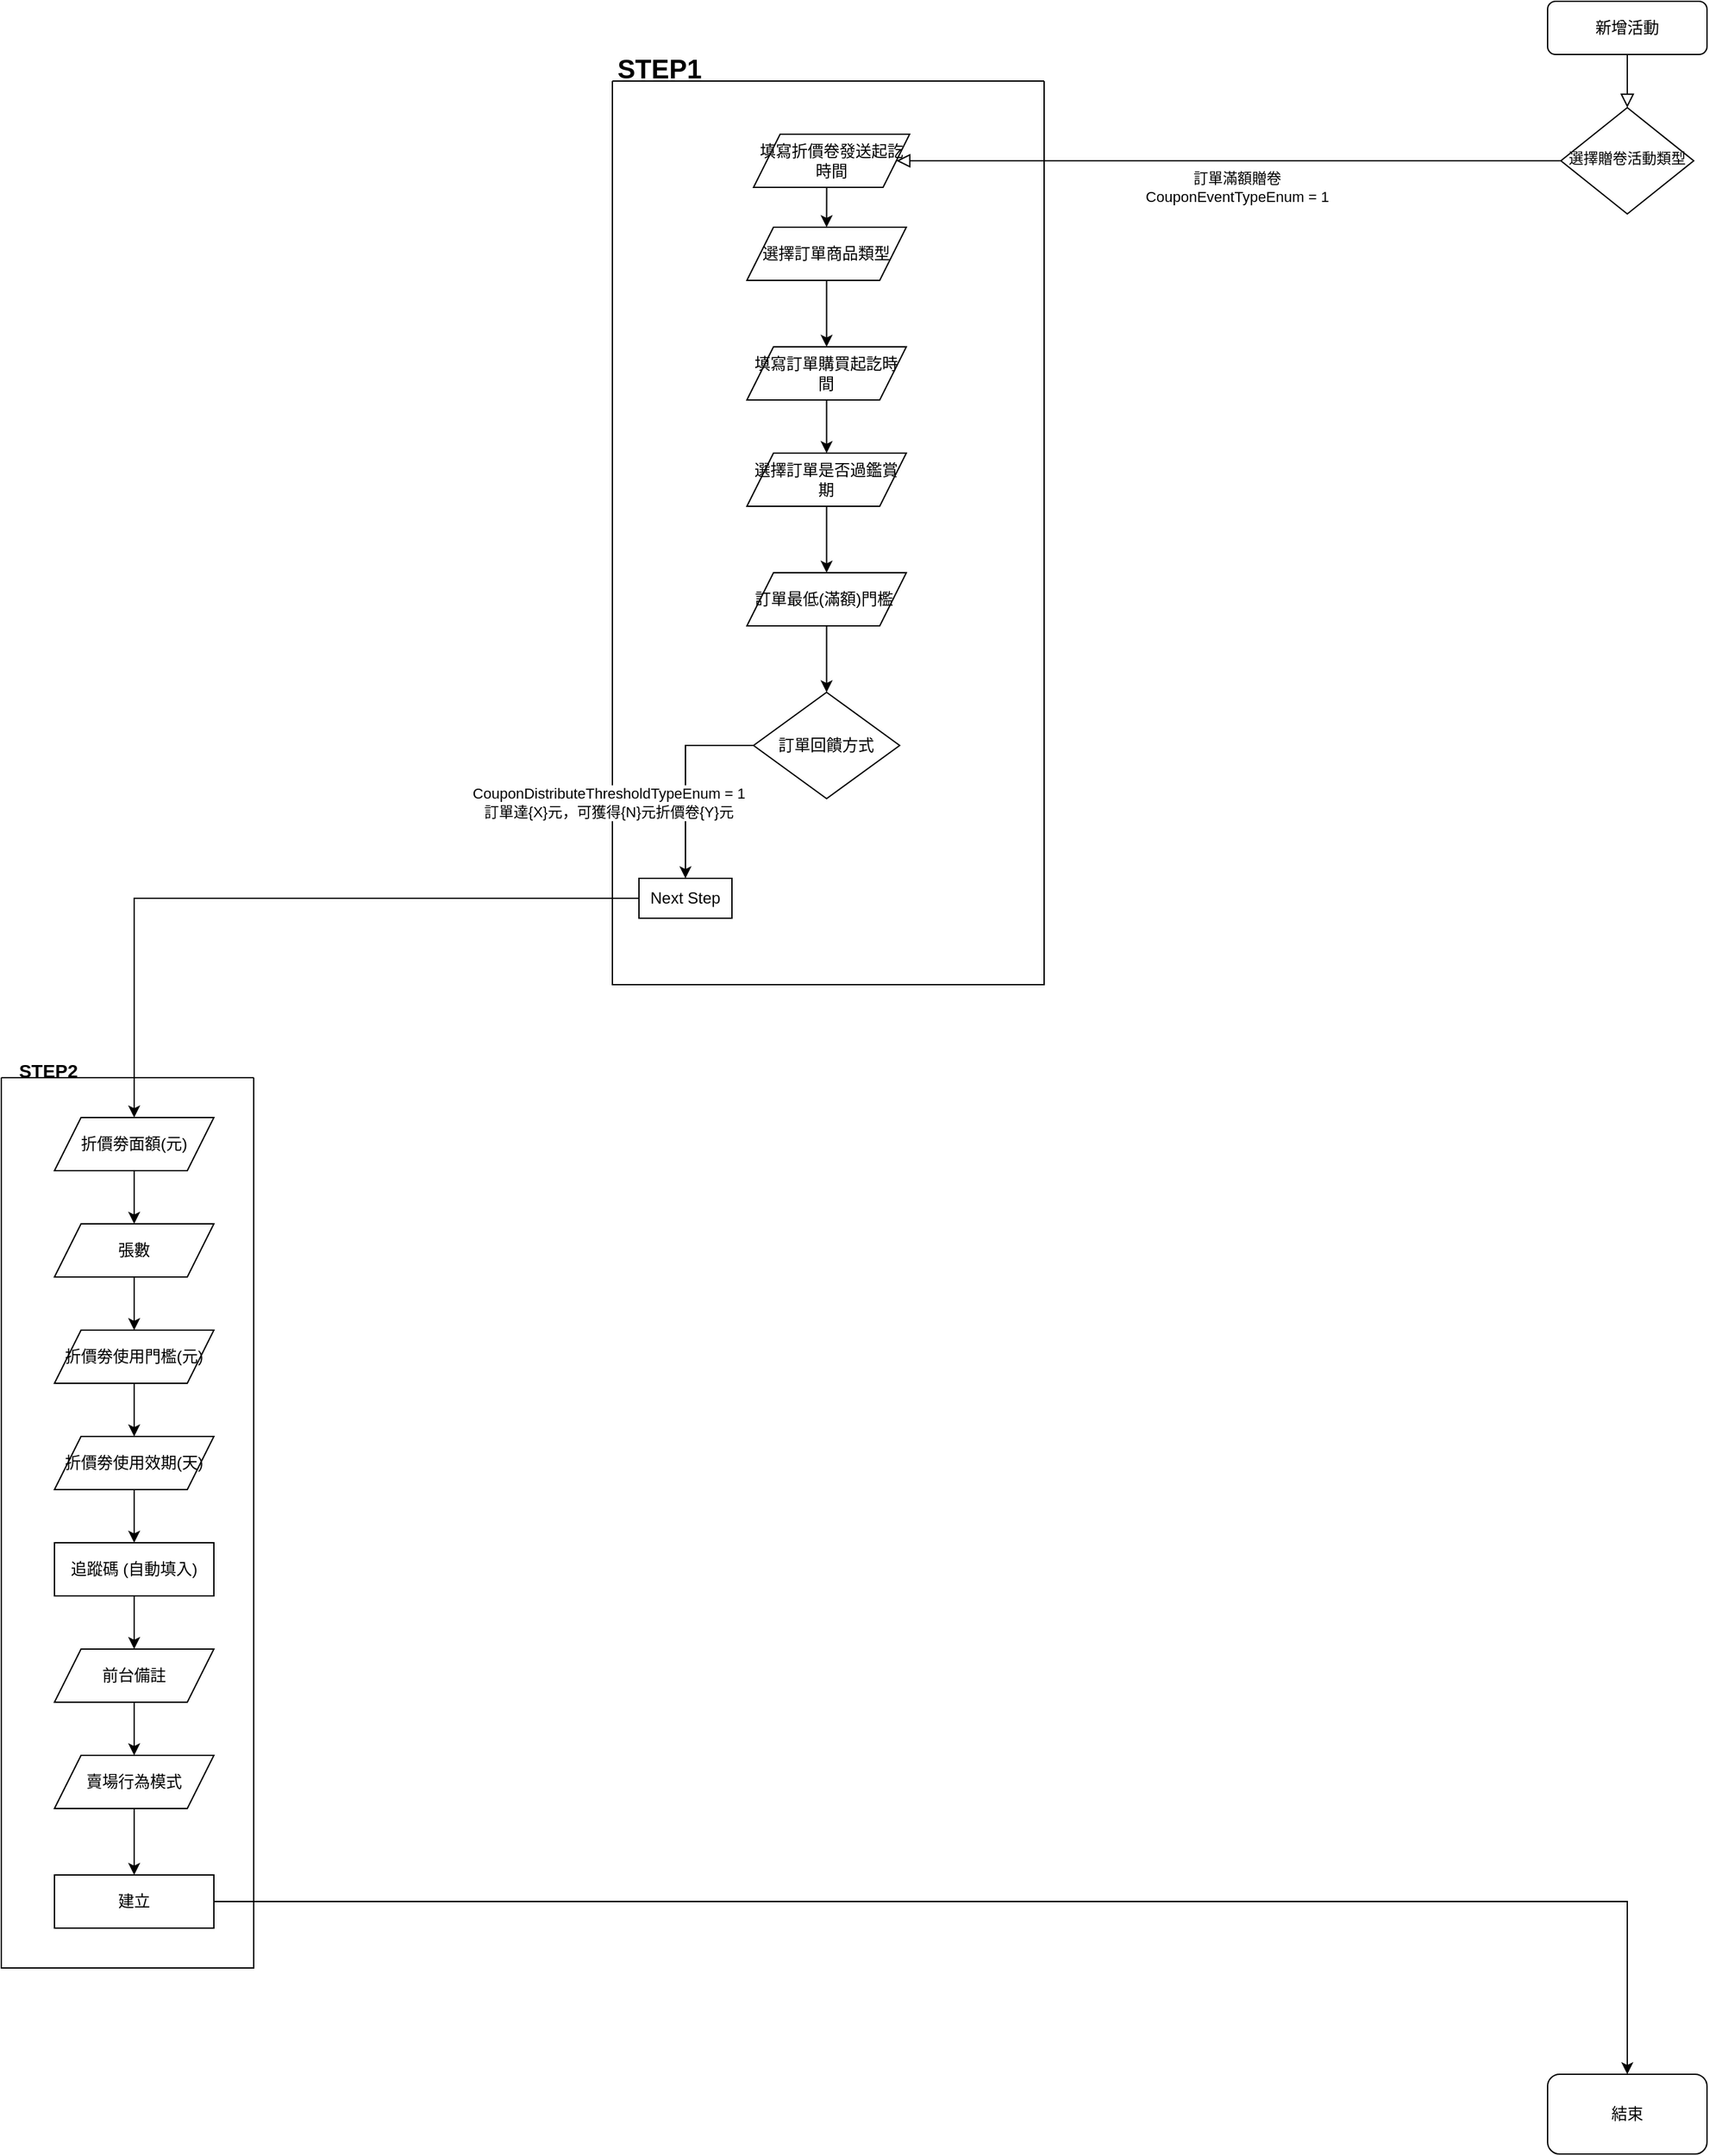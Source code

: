 <mxfile version="24.3.0" type="github">
  <diagram id="C5RBs43oDa-KdzZeNtuy" name="Page-1">
    <mxGraphModel dx="2736" dy="1048" grid="1" gridSize="10" guides="1" tooltips="1" connect="1" arrows="1" fold="1" page="1" pageScale="1" pageWidth="827" pageHeight="1169" background="none" math="0" shadow="0">
      <root>
        <mxCell id="WIyWlLk6GJQsqaUBKTNV-0" />
        <mxCell id="WIyWlLk6GJQsqaUBKTNV-1" parent="WIyWlLk6GJQsqaUBKTNV-0" />
        <mxCell id="lh2tGht62M5ew2MT8YxI-20" value="" style="swimlane;startSize=0;" vertex="1" parent="WIyWlLk6GJQsqaUBKTNV-1">
          <mxGeometry x="-350" y="90" width="325" height="680" as="geometry">
            <mxRectangle x="585" y="110" width="50" height="40" as="alternateBounds" />
          </mxGeometry>
        </mxCell>
        <mxCell id="WIyWlLk6GJQsqaUBKTNV-7" value="填寫折價卷發送起訖時間" style="shape=parallelogram;perimeter=parallelogramPerimeter;whiteSpace=wrap;html=1;fixedSize=1;" parent="lh2tGht62M5ew2MT8YxI-20" vertex="1">
          <mxGeometry x="106.25" y="40" width="117.5" height="40" as="geometry" />
        </mxCell>
        <mxCell id="lh2tGht62M5ew2MT8YxI-5" value="選擇訂單商品類型" style="shape=parallelogram;perimeter=parallelogramPerimeter;whiteSpace=wrap;html=1;fixedSize=1;" vertex="1" parent="lh2tGht62M5ew2MT8YxI-20">
          <mxGeometry x="101.25" y="110" width="120" height="40" as="geometry" />
        </mxCell>
        <mxCell id="lh2tGht62M5ew2MT8YxI-2" style="edgeStyle=orthogonalEdgeStyle;rounded=0;orthogonalLoop=1;jettySize=auto;html=1;exitX=0.5;exitY=1;exitDx=0;exitDy=0;entryX=0.5;entryY=0;entryDx=0;entryDy=0;" edge="1" parent="lh2tGht62M5ew2MT8YxI-20" source="WIyWlLk6GJQsqaUBKTNV-7" target="lh2tGht62M5ew2MT8YxI-5">
          <mxGeometry relative="1" as="geometry">
            <mxPoint x="171.25" y="140" as="targetPoint" />
            <Array as="points">
              <mxPoint x="161.25" y="80" />
            </Array>
          </mxGeometry>
        </mxCell>
        <mxCell id="lh2tGht62M5ew2MT8YxI-7" value="填寫訂單購買起訖時間" style="shape=parallelogram;perimeter=parallelogramPerimeter;whiteSpace=wrap;html=1;fixedSize=1;" vertex="1" parent="lh2tGht62M5ew2MT8YxI-20">
          <mxGeometry x="101.25" y="200" width="120" height="40" as="geometry" />
        </mxCell>
        <mxCell id="lh2tGht62M5ew2MT8YxI-8" style="edgeStyle=orthogonalEdgeStyle;rounded=0;orthogonalLoop=1;jettySize=auto;html=1;" edge="1" parent="lh2tGht62M5ew2MT8YxI-20" source="lh2tGht62M5ew2MT8YxI-5" target="lh2tGht62M5ew2MT8YxI-7">
          <mxGeometry relative="1" as="geometry" />
        </mxCell>
        <mxCell id="lh2tGht62M5ew2MT8YxI-9" value="選擇訂單是否過鑑賞期" style="shape=parallelogram;perimeter=parallelogramPerimeter;whiteSpace=wrap;html=1;fixedSize=1;" vertex="1" parent="lh2tGht62M5ew2MT8YxI-20">
          <mxGeometry x="101.25" y="280" width="120" height="40" as="geometry" />
        </mxCell>
        <mxCell id="lh2tGht62M5ew2MT8YxI-10" style="edgeStyle=orthogonalEdgeStyle;rounded=0;orthogonalLoop=1;jettySize=auto;html=1;exitX=0.5;exitY=1;exitDx=0;exitDy=0;entryX=0.5;entryY=0;entryDx=0;entryDy=0;" edge="1" parent="lh2tGht62M5ew2MT8YxI-20" source="lh2tGht62M5ew2MT8YxI-7" target="lh2tGht62M5ew2MT8YxI-9">
          <mxGeometry relative="1" as="geometry" />
        </mxCell>
        <mxCell id="lh2tGht62M5ew2MT8YxI-12" value="訂單最低(滿額)門檻&amp;nbsp;" style="shape=parallelogram;perimeter=parallelogramPerimeter;whiteSpace=wrap;html=1;fixedSize=1;" vertex="1" parent="lh2tGht62M5ew2MT8YxI-20">
          <mxGeometry x="101.25" y="370" width="120" height="40" as="geometry" />
        </mxCell>
        <mxCell id="lh2tGht62M5ew2MT8YxI-13" style="edgeStyle=orthogonalEdgeStyle;rounded=0;orthogonalLoop=1;jettySize=auto;html=1;" edge="1" parent="lh2tGht62M5ew2MT8YxI-20" source="lh2tGht62M5ew2MT8YxI-9" target="lh2tGht62M5ew2MT8YxI-12">
          <mxGeometry relative="1" as="geometry" />
        </mxCell>
        <mxCell id="lh2tGht62M5ew2MT8YxI-14" value="訂單回饋方式" style="rhombus;whiteSpace=wrap;html=1;" vertex="1" parent="lh2tGht62M5ew2MT8YxI-20">
          <mxGeometry x="106.25" y="460" width="110" height="80" as="geometry" />
        </mxCell>
        <mxCell id="lh2tGht62M5ew2MT8YxI-15" style="edgeStyle=orthogonalEdgeStyle;rounded=0;orthogonalLoop=1;jettySize=auto;html=1;entryX=0.5;entryY=0;entryDx=0;entryDy=0;" edge="1" parent="lh2tGht62M5ew2MT8YxI-20" source="lh2tGht62M5ew2MT8YxI-12" target="lh2tGht62M5ew2MT8YxI-14">
          <mxGeometry relative="1" as="geometry" />
        </mxCell>
        <mxCell id="lh2tGht62M5ew2MT8YxI-45" value="Next Step" style="rounded=0;whiteSpace=wrap;html=1;" vertex="1" parent="lh2tGht62M5ew2MT8YxI-20">
          <mxGeometry x="20" y="600" width="70" height="30" as="geometry" />
        </mxCell>
        <mxCell id="lh2tGht62M5ew2MT8YxI-17" style="edgeStyle=orthogonalEdgeStyle;rounded=0;orthogonalLoop=1;jettySize=auto;html=1;entryX=0.5;entryY=0;entryDx=0;entryDy=0;" edge="1" parent="lh2tGht62M5ew2MT8YxI-20" source="lh2tGht62M5ew2MT8YxI-14" target="lh2tGht62M5ew2MT8YxI-45">
          <mxGeometry relative="1" as="geometry" />
        </mxCell>
        <mxCell id="lh2tGht62M5ew2MT8YxI-19" value="CouponDistributeThresholdTypeEnum = 1&lt;div&gt;訂單達{X}元，可獲得{N}元折價卷{Y}元&lt;/div&gt;" style="edgeLabel;html=1;align=center;verticalAlign=middle;resizable=0;points=[];" vertex="1" connectable="0" parent="lh2tGht62M5ew2MT8YxI-17">
          <mxGeometry x="-0.309" y="-1" relative="1" as="geometry">
            <mxPoint x="-57" y="41" as="offset" />
          </mxGeometry>
        </mxCell>
        <mxCell id="lh2tGht62M5ew2MT8YxI-22" value="&lt;b&gt;&lt;font style=&quot;font-size: 20px;&quot;&gt;STEP1&lt;/font&gt;&lt;/b&gt;" style="text;html=1;align=center;verticalAlign=middle;resizable=0;points=[];autosize=1;strokeColor=none;fillColor=none;" vertex="1" parent="lh2tGht62M5ew2MT8YxI-20">
          <mxGeometry x="-10" y="-30" width="90" height="40" as="geometry" />
        </mxCell>
        <mxCell id="WIyWlLk6GJQsqaUBKTNV-2" value="" style="rounded=0;html=1;jettySize=auto;orthogonalLoop=1;fontSize=11;endArrow=block;endFill=0;endSize=8;strokeWidth=1;shadow=0;labelBackgroundColor=none;edgeStyle=orthogonalEdgeStyle;" parent="WIyWlLk6GJQsqaUBKTNV-1" source="WIyWlLk6GJQsqaUBKTNV-3" target="WIyWlLk6GJQsqaUBKTNV-6" edge="1">
          <mxGeometry relative="1" as="geometry" />
        </mxCell>
        <mxCell id="WIyWlLk6GJQsqaUBKTNV-3" value="新增活動" style="rounded=1;whiteSpace=wrap;html=1;fontSize=12;glass=0;strokeWidth=1;shadow=0;" parent="WIyWlLk6GJQsqaUBKTNV-1" vertex="1">
          <mxGeometry x="354" y="30" width="120" height="40" as="geometry" />
        </mxCell>
        <mxCell id="WIyWlLk6GJQsqaUBKTNV-5" value="訂單滿額贈卷&lt;div&gt;CouponEventTypeEnum = 1&lt;/div&gt;" style="edgeStyle=orthogonalEdgeStyle;rounded=0;html=1;jettySize=auto;orthogonalLoop=1;fontSize=11;endArrow=block;endFill=0;endSize=8;strokeWidth=1;shadow=0;labelBackgroundColor=none;exitX=0;exitY=0.5;exitDx=0;exitDy=0;" parent="WIyWlLk6GJQsqaUBKTNV-1" source="WIyWlLk6GJQsqaUBKTNV-6" target="WIyWlLk6GJQsqaUBKTNV-7" edge="1">
          <mxGeometry x="-0.022" y="20" relative="1" as="geometry">
            <mxPoint as="offset" />
          </mxGeometry>
        </mxCell>
        <mxCell id="WIyWlLk6GJQsqaUBKTNV-6" value="&lt;font style=&quot;font-size: 11px;&quot;&gt;選擇贈卷活動類型&lt;/font&gt;" style="rhombus;whiteSpace=wrap;html=1;shadow=0;fontFamily=Helvetica;fontSize=12;align=center;strokeWidth=1;spacing=6;spacingTop=-4;" parent="WIyWlLk6GJQsqaUBKTNV-1" vertex="1">
          <mxGeometry x="364" y="110" width="100" height="80" as="geometry" />
        </mxCell>
        <mxCell id="lh2tGht62M5ew2MT8YxI-25" value="" style="swimlane;startSize=0;" vertex="1" parent="WIyWlLk6GJQsqaUBKTNV-1">
          <mxGeometry x="-810" y="840" width="190" height="670" as="geometry" />
        </mxCell>
        <mxCell id="lh2tGht62M5ew2MT8YxI-29" style="edgeStyle=orthogonalEdgeStyle;rounded=0;orthogonalLoop=1;jettySize=auto;html=1;" edge="1" parent="lh2tGht62M5ew2MT8YxI-25" source="lh2tGht62M5ew2MT8YxI-16" target="lh2tGht62M5ew2MT8YxI-28">
          <mxGeometry relative="1" as="geometry" />
        </mxCell>
        <mxCell id="lh2tGht62M5ew2MT8YxI-16" value="折價劵面額(元)" style="shape=parallelogram;perimeter=parallelogramPerimeter;whiteSpace=wrap;html=1;fixedSize=1;" vertex="1" parent="lh2tGht62M5ew2MT8YxI-25">
          <mxGeometry x="40" y="30" width="120" height="40" as="geometry" />
        </mxCell>
        <mxCell id="lh2tGht62M5ew2MT8YxI-26" value="STEP2" style="text;html=1;align=center;verticalAlign=middle;resizable=0;points=[];autosize=1;strokeColor=none;fillColor=none;fontStyle=1;fontSize=14;" vertex="1" parent="lh2tGht62M5ew2MT8YxI-25">
          <mxGeometry y="-20" width="70" height="30" as="geometry" />
        </mxCell>
        <mxCell id="lh2tGht62M5ew2MT8YxI-27" style="edgeStyle=orthogonalEdgeStyle;rounded=0;orthogonalLoop=1;jettySize=auto;html=1;exitX=0.5;exitY=1;exitDx=0;exitDy=0;" edge="1" parent="lh2tGht62M5ew2MT8YxI-25" source="lh2tGht62M5ew2MT8YxI-16" target="lh2tGht62M5ew2MT8YxI-16">
          <mxGeometry relative="1" as="geometry" />
        </mxCell>
        <mxCell id="lh2tGht62M5ew2MT8YxI-36" style="edgeStyle=orthogonalEdgeStyle;rounded=0;orthogonalLoop=1;jettySize=auto;html=1;entryX=0.5;entryY=0;entryDx=0;entryDy=0;" edge="1" parent="lh2tGht62M5ew2MT8YxI-25" source="lh2tGht62M5ew2MT8YxI-28" target="lh2tGht62M5ew2MT8YxI-30">
          <mxGeometry relative="1" as="geometry" />
        </mxCell>
        <mxCell id="lh2tGht62M5ew2MT8YxI-28" value="張數" style="shape=parallelogram;perimeter=parallelogramPerimeter;whiteSpace=wrap;html=1;fixedSize=1;" vertex="1" parent="lh2tGht62M5ew2MT8YxI-25">
          <mxGeometry x="40" y="110" width="120" height="40" as="geometry" />
        </mxCell>
        <mxCell id="lh2tGht62M5ew2MT8YxI-37" style="edgeStyle=orthogonalEdgeStyle;rounded=0;orthogonalLoop=1;jettySize=auto;html=1;" edge="1" parent="lh2tGht62M5ew2MT8YxI-25" source="lh2tGht62M5ew2MT8YxI-30" target="lh2tGht62M5ew2MT8YxI-31">
          <mxGeometry relative="1" as="geometry" />
        </mxCell>
        <mxCell id="lh2tGht62M5ew2MT8YxI-30" value="折價劵使用門檻(元)" style="shape=parallelogram;perimeter=parallelogramPerimeter;whiteSpace=wrap;html=1;fixedSize=1;" vertex="1" parent="lh2tGht62M5ew2MT8YxI-25">
          <mxGeometry x="40" y="190" width="120" height="40" as="geometry" />
        </mxCell>
        <mxCell id="lh2tGht62M5ew2MT8YxI-38" style="edgeStyle=orthogonalEdgeStyle;rounded=0;orthogonalLoop=1;jettySize=auto;html=1;" edge="1" parent="lh2tGht62M5ew2MT8YxI-25" source="lh2tGht62M5ew2MT8YxI-31" target="lh2tGht62M5ew2MT8YxI-32">
          <mxGeometry relative="1" as="geometry" />
        </mxCell>
        <mxCell id="lh2tGht62M5ew2MT8YxI-31" value="折價劵使用效期(天)" style="shape=parallelogram;perimeter=parallelogramPerimeter;whiteSpace=wrap;html=1;fixedSize=1;" vertex="1" parent="lh2tGht62M5ew2MT8YxI-25">
          <mxGeometry x="40" y="270" width="120" height="40" as="geometry" />
        </mxCell>
        <mxCell id="lh2tGht62M5ew2MT8YxI-41" style="edgeStyle=orthogonalEdgeStyle;rounded=0;orthogonalLoop=1;jettySize=auto;html=1;entryX=0.5;entryY=0;entryDx=0;entryDy=0;" edge="1" parent="lh2tGht62M5ew2MT8YxI-25" source="lh2tGht62M5ew2MT8YxI-32" target="lh2tGht62M5ew2MT8YxI-39">
          <mxGeometry relative="1" as="geometry" />
        </mxCell>
        <mxCell id="lh2tGht62M5ew2MT8YxI-32" value="&lt;div&gt;追蹤碼 (自動填入)&lt;/div&gt;" style="rounded=0;whiteSpace=wrap;html=1;" vertex="1" parent="lh2tGht62M5ew2MT8YxI-25">
          <mxGeometry x="40" y="350" width="120" height="40" as="geometry" />
        </mxCell>
        <mxCell id="lh2tGht62M5ew2MT8YxI-43" style="edgeStyle=orthogonalEdgeStyle;rounded=0;orthogonalLoop=1;jettySize=auto;html=1;" edge="1" parent="lh2tGht62M5ew2MT8YxI-25" source="lh2tGht62M5ew2MT8YxI-39" target="lh2tGht62M5ew2MT8YxI-42">
          <mxGeometry relative="1" as="geometry" />
        </mxCell>
        <mxCell id="lh2tGht62M5ew2MT8YxI-39" value="&lt;div&gt;前台備註&lt;/div&gt;" style="shape=parallelogram;perimeter=parallelogramPerimeter;whiteSpace=wrap;html=1;fixedSize=1;" vertex="1" parent="lh2tGht62M5ew2MT8YxI-25">
          <mxGeometry x="40" y="430" width="120" height="40" as="geometry" />
        </mxCell>
        <mxCell id="lh2tGht62M5ew2MT8YxI-48" style="edgeStyle=orthogonalEdgeStyle;rounded=0;orthogonalLoop=1;jettySize=auto;html=1;entryX=0.5;entryY=0;entryDx=0;entryDy=0;" edge="1" parent="lh2tGht62M5ew2MT8YxI-25" source="lh2tGht62M5ew2MT8YxI-42" target="lh2tGht62M5ew2MT8YxI-47">
          <mxGeometry relative="1" as="geometry" />
        </mxCell>
        <mxCell id="lh2tGht62M5ew2MT8YxI-42" value="&lt;div&gt;賣場行為模式&lt;/div&gt;" style="shape=parallelogram;perimeter=parallelogramPerimeter;whiteSpace=wrap;html=1;fixedSize=1;" vertex="1" parent="lh2tGht62M5ew2MT8YxI-25">
          <mxGeometry x="40" y="510" width="120" height="40" as="geometry" />
        </mxCell>
        <mxCell id="lh2tGht62M5ew2MT8YxI-47" value="建立" style="rounded=0;whiteSpace=wrap;html=1;" vertex="1" parent="lh2tGht62M5ew2MT8YxI-25">
          <mxGeometry x="40" y="600" width="120" height="40" as="geometry" />
        </mxCell>
        <mxCell id="lh2tGht62M5ew2MT8YxI-46" style="edgeStyle=orthogonalEdgeStyle;rounded=0;orthogonalLoop=1;jettySize=auto;html=1;entryX=0.5;entryY=0;entryDx=0;entryDy=0;" edge="1" parent="WIyWlLk6GJQsqaUBKTNV-1" source="lh2tGht62M5ew2MT8YxI-45" target="lh2tGht62M5ew2MT8YxI-16">
          <mxGeometry relative="1" as="geometry" />
        </mxCell>
        <mxCell id="lh2tGht62M5ew2MT8YxI-51" value="結束" style="rounded=1;whiteSpace=wrap;html=1;" vertex="1" parent="WIyWlLk6GJQsqaUBKTNV-1">
          <mxGeometry x="354" y="1590" width="120" height="60" as="geometry" />
        </mxCell>
        <mxCell id="lh2tGht62M5ew2MT8YxI-52" style="edgeStyle=orthogonalEdgeStyle;rounded=0;orthogonalLoop=1;jettySize=auto;html=1;entryX=0.5;entryY=0;entryDx=0;entryDy=0;" edge="1" parent="WIyWlLk6GJQsqaUBKTNV-1" source="lh2tGht62M5ew2MT8YxI-47" target="lh2tGht62M5ew2MT8YxI-51">
          <mxGeometry relative="1" as="geometry" />
        </mxCell>
      </root>
    </mxGraphModel>
  </diagram>
</mxfile>
